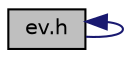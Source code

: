 digraph "ev.h"
{
 // LATEX_PDF_SIZE
  edge [fontname="Helvetica",fontsize="10",labelfontname="Helvetica",labelfontsize="10"];
  node [fontname="Helvetica",fontsize="10",shape=record];
  Node1 [label="ev.h",height=0.2,width=0.4,color="black", fillcolor="grey75", style="filled", fontcolor="black",tooltip="Declarations for the ev I/O binding."];
  Node1 -> Node1 [dir="back",color="midnightblue",fontsize="10",style="solid"];
}
